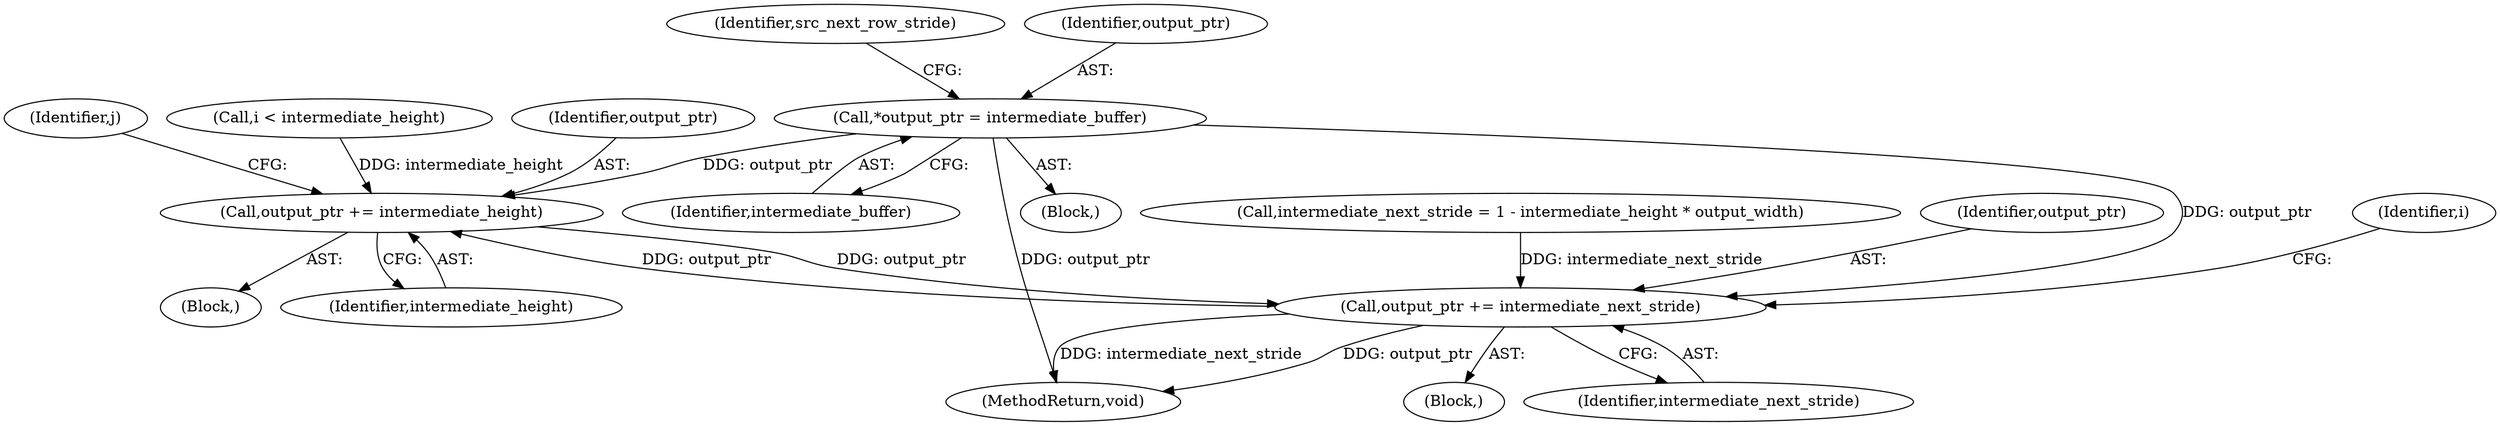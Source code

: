 digraph "0_Android_5a9753fca56f0eeb9f61e342b2fccffc364f9426_34@pointer" {
"1000149" [label="(Call,*output_ptr = intermediate_buffer)"];
"1000268" [label="(Call,output_ptr += intermediate_height)"];
"1000274" [label="(Call,output_ptr += intermediate_next_stride)"];
"1000188" [label="(Block,)"];
"1000122" [label="(Block,)"];
"1000154" [label="(Identifier,src_next_row_stride)"];
"1000149" [label="(Call,*output_ptr = intermediate_buffer)"];
"1000187" [label="(Identifier,j)"];
"1000178" [label="(Block,)"];
"1000150" [label="(Identifier,output_ptr)"];
"1000177" [label="(Identifier,i)"];
"1000151" [label="(Identifier,intermediate_buffer)"];
"1000393" [label="(MethodReturn,void)"];
"1000173" [label="(Call,i < intermediate_height)"];
"1000141" [label="(Call,intermediate_next_stride = 1 - intermediate_height * output_width)"];
"1000276" [label="(Identifier,intermediate_next_stride)"];
"1000270" [label="(Identifier,intermediate_height)"];
"1000275" [label="(Identifier,output_ptr)"];
"1000269" [label="(Identifier,output_ptr)"];
"1000268" [label="(Call,output_ptr += intermediate_height)"];
"1000274" [label="(Call,output_ptr += intermediate_next_stride)"];
"1000149" -> "1000122"  [label="AST: "];
"1000149" -> "1000151"  [label="CFG: "];
"1000150" -> "1000149"  [label="AST: "];
"1000151" -> "1000149"  [label="AST: "];
"1000154" -> "1000149"  [label="CFG: "];
"1000149" -> "1000393"  [label="DDG: output_ptr"];
"1000149" -> "1000268"  [label="DDG: output_ptr"];
"1000149" -> "1000274"  [label="DDG: output_ptr"];
"1000268" -> "1000188"  [label="AST: "];
"1000268" -> "1000270"  [label="CFG: "];
"1000269" -> "1000268"  [label="AST: "];
"1000270" -> "1000268"  [label="AST: "];
"1000187" -> "1000268"  [label="CFG: "];
"1000173" -> "1000268"  [label="DDG: intermediate_height"];
"1000274" -> "1000268"  [label="DDG: output_ptr"];
"1000268" -> "1000274"  [label="DDG: output_ptr"];
"1000274" -> "1000178"  [label="AST: "];
"1000274" -> "1000276"  [label="CFG: "];
"1000275" -> "1000274"  [label="AST: "];
"1000276" -> "1000274"  [label="AST: "];
"1000177" -> "1000274"  [label="CFG: "];
"1000274" -> "1000393"  [label="DDG: output_ptr"];
"1000274" -> "1000393"  [label="DDG: intermediate_next_stride"];
"1000141" -> "1000274"  [label="DDG: intermediate_next_stride"];
}

